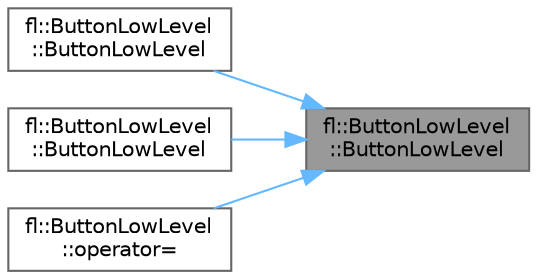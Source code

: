 digraph "fl::ButtonLowLevel::ButtonLowLevel"
{
 // INTERACTIVE_SVG=YES
 // LATEX_PDF_SIZE
  bgcolor="transparent";
  edge [fontname=Helvetica,fontsize=10,labelfontname=Helvetica,labelfontsize=10];
  node [fontname=Helvetica,fontsize=10,shape=box,height=0.2,width=0.4];
  rankdir="RL";
  Node1 [id="Node000001",label="fl::ButtonLowLevel\l::ButtonLowLevel",height=0.2,width=0.4,color="gray40", fillcolor="grey60", style="filled", fontcolor="black",tooltip=" "];
  Node1 -> Node2 [id="edge1_Node000001_Node000002",dir="back",color="steelblue1",style="solid",tooltip=" "];
  Node2 [id="Node000002",label="fl::ButtonLowLevel\l::ButtonLowLevel",height=0.2,width=0.4,color="grey40", fillcolor="white", style="filled",URL="$dd/d6e/classfl_1_1_button_low_level_a4f98c87dbfe65f2dd9b77dd47f3c87cb.html#a4f98c87dbfe65f2dd9b77dd47f3c87cb",tooltip=" "];
  Node1 -> Node3 [id="edge2_Node000001_Node000003",dir="back",color="steelblue1",style="solid",tooltip=" "];
  Node3 [id="Node000003",label="fl::ButtonLowLevel\l::ButtonLowLevel",height=0.2,width=0.4,color="grey40", fillcolor="white", style="filled",URL="$dd/d6e/classfl_1_1_button_low_level_ab6a85882688d97f7e4014e1bbed0f777.html#ab6a85882688d97f7e4014e1bbed0f777",tooltip=" "];
  Node1 -> Node4 [id="edge3_Node000001_Node000004",dir="back",color="steelblue1",style="solid",tooltip=" "];
  Node4 [id="Node000004",label="fl::ButtonLowLevel\l::operator=",height=0.2,width=0.4,color="grey40", fillcolor="white", style="filled",URL="$dd/d6e/classfl_1_1_button_low_level_ac201befd139dfc5950c14b4ce30badbe.html#ac201befd139dfc5950c14b4ce30badbe",tooltip=" "];
}
